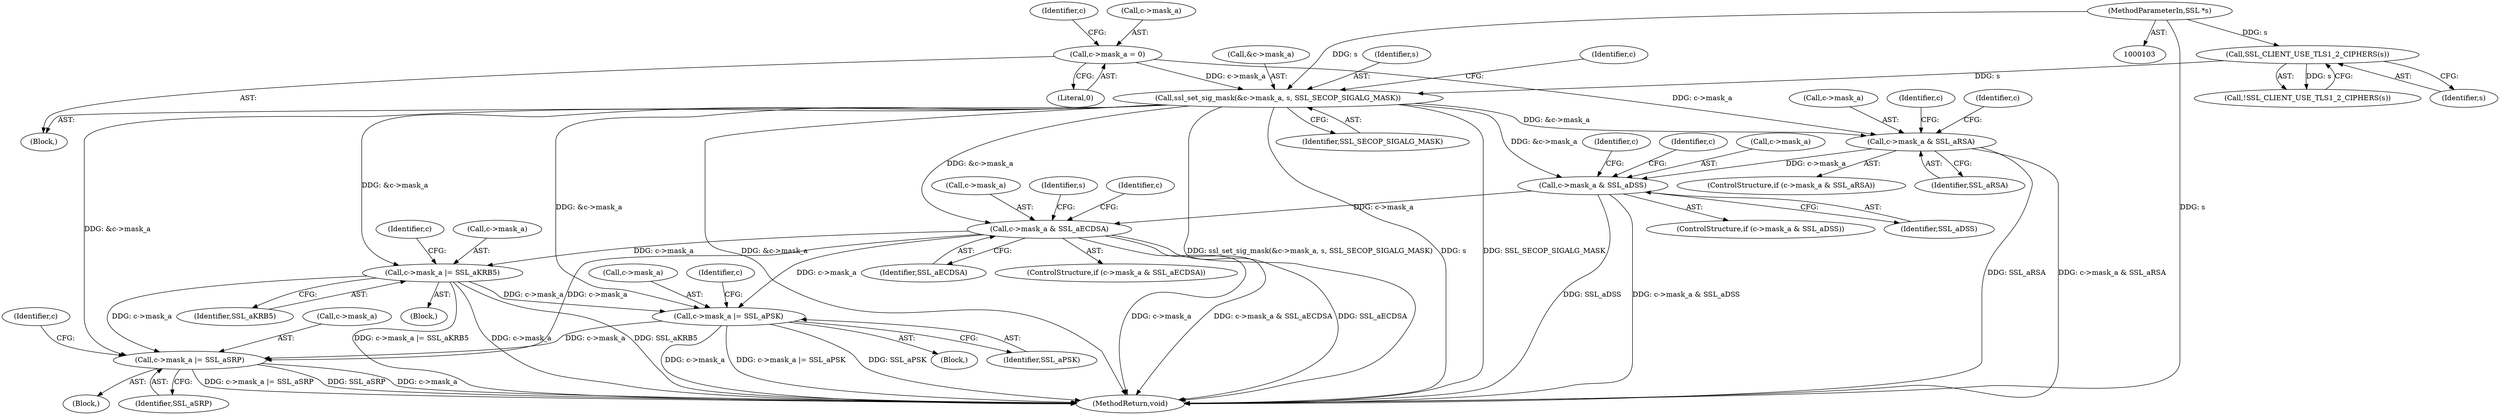 digraph "0_openssl_80bd7b41b30af6ee96f519e629463583318de3b0@pointer" {
"1000222" [label="(Call,c->mask_a |= SSL_aSRP)"];
"1000186" [label="(Call,c->mask_a |= SSL_aKRB5)"];
"1000169" [label="(Call,c->mask_a & SSL_aECDSA)"];
"1000158" [label="(Call,c->mask_a & SSL_aDSS)"];
"1000137" [label="(Call,ssl_set_sig_mask(&c->mask_a, s, SSL_SECOP_SIGALG_MASK))"];
"1000112" [label="(Call,c->mask_a = 0)"];
"1000124" [label="(Call,SSL_CLIENT_USE_TLS1_2_CIPHERS(s))"];
"1000104" [label="(MethodParameterIn,SSL *s)"];
"1000145" [label="(Call,c->mask_a & SSL_aRSA)"];
"1000202" [label="(Call,c->mask_a |= SSL_aPSK)"];
"1000137" [label="(Call,ssl_set_sig_mask(&c->mask_a, s, SSL_SECOP_SIGALG_MASK))"];
"1000124" [label="(Call,SSL_CLIENT_USE_TLS1_2_CIPHERS(s))"];
"1000171" [label="(Identifier,c)"];
"1000149" [label="(Identifier,SSL_aRSA)"];
"1000176" [label="(Identifier,c)"];
"1000201" [label="(Block,)"];
"1000162" [label="(Identifier,SSL_aDSS)"];
"1000147" [label="(Identifier,c)"];
"1000193" [label="(Identifier,c)"];
"1000202" [label="(Call,c->mask_a |= SSL_aPSK)"];
"1000146" [label="(Call,c->mask_a)"];
"1000160" [label="(Identifier,c)"];
"1000165" [label="(Identifier,c)"];
"1000229" [label="(Identifier,c)"];
"1000152" [label="(Identifier,c)"];
"1000119" [label="(Identifier,c)"];
"1000112" [label="(Call,c->mask_a = 0)"];
"1000157" [label="(ControlStructure,if (c->mask_a & SSL_aDSS))"];
"1000223" [label="(Call,c->mask_a)"];
"1000105" [label="(Block,)"];
"1000125" [label="(Identifier,s)"];
"1000159" [label="(Call,c->mask_a)"];
"1000170" [label="(Call,c->mask_a)"];
"1000186" [label="(Call,c->mask_a |= SSL_aKRB5)"];
"1000190" [label="(Identifier,SSL_aKRB5)"];
"1000143" [label="(Identifier,SSL_SECOP_SIGALG_MASK)"];
"1000104" [label="(MethodParameterIn,SSL *s)"];
"1000221" [label="(Block,)"];
"1000187" [label="(Call,c->mask_a)"];
"1000173" [label="(Identifier,SSL_aECDSA)"];
"1000183" [label="(Identifier,s)"];
"1000158" [label="(Call,c->mask_a & SSL_aDSS)"];
"1000222" [label="(Call,c->mask_a |= SSL_aSRP)"];
"1000138" [label="(Call,&c->mask_a)"];
"1000116" [label="(Literal,0)"];
"1000123" [label="(Call,!SSL_CLIENT_USE_TLS1_2_CIPHERS(s))"];
"1000113" [label="(Call,c->mask_a)"];
"1000226" [label="(Identifier,SSL_aSRP)"];
"1000237" [label="(MethodReturn,void)"];
"1000209" [label="(Identifier,c)"];
"1000169" [label="(Call,c->mask_a & SSL_aECDSA)"];
"1000145" [label="(Call,c->mask_a & SSL_aRSA)"];
"1000206" [label="(Identifier,SSL_aPSK)"];
"1000142" [label="(Identifier,s)"];
"1000203" [label="(Call,c->mask_a)"];
"1000168" [label="(ControlStructure,if (c->mask_a & SSL_aECDSA))"];
"1000185" [label="(Block,)"];
"1000144" [label="(ControlStructure,if (c->mask_a & SSL_aRSA))"];
"1000222" -> "1000221"  [label="AST: "];
"1000222" -> "1000226"  [label="CFG: "];
"1000223" -> "1000222"  [label="AST: "];
"1000226" -> "1000222"  [label="AST: "];
"1000229" -> "1000222"  [label="CFG: "];
"1000222" -> "1000237"  [label="DDG: SSL_aSRP"];
"1000222" -> "1000237"  [label="DDG: c->mask_a"];
"1000222" -> "1000237"  [label="DDG: c->mask_a |= SSL_aSRP"];
"1000186" -> "1000222"  [label="DDG: c->mask_a"];
"1000202" -> "1000222"  [label="DDG: c->mask_a"];
"1000169" -> "1000222"  [label="DDG: c->mask_a"];
"1000137" -> "1000222"  [label="DDG: &c->mask_a"];
"1000186" -> "1000185"  [label="AST: "];
"1000186" -> "1000190"  [label="CFG: "];
"1000187" -> "1000186"  [label="AST: "];
"1000190" -> "1000186"  [label="AST: "];
"1000193" -> "1000186"  [label="CFG: "];
"1000186" -> "1000237"  [label="DDG: c->mask_a |= SSL_aKRB5"];
"1000186" -> "1000237"  [label="DDG: c->mask_a"];
"1000186" -> "1000237"  [label="DDG: SSL_aKRB5"];
"1000169" -> "1000186"  [label="DDG: c->mask_a"];
"1000137" -> "1000186"  [label="DDG: &c->mask_a"];
"1000186" -> "1000202"  [label="DDG: c->mask_a"];
"1000169" -> "1000168"  [label="AST: "];
"1000169" -> "1000173"  [label="CFG: "];
"1000170" -> "1000169"  [label="AST: "];
"1000173" -> "1000169"  [label="AST: "];
"1000176" -> "1000169"  [label="CFG: "];
"1000183" -> "1000169"  [label="CFG: "];
"1000169" -> "1000237"  [label="DDG: c->mask_a & SSL_aECDSA"];
"1000169" -> "1000237"  [label="DDG: SSL_aECDSA"];
"1000169" -> "1000237"  [label="DDG: c->mask_a"];
"1000158" -> "1000169"  [label="DDG: c->mask_a"];
"1000137" -> "1000169"  [label="DDG: &c->mask_a"];
"1000169" -> "1000202"  [label="DDG: c->mask_a"];
"1000158" -> "1000157"  [label="AST: "];
"1000158" -> "1000162"  [label="CFG: "];
"1000159" -> "1000158"  [label="AST: "];
"1000162" -> "1000158"  [label="AST: "];
"1000165" -> "1000158"  [label="CFG: "];
"1000171" -> "1000158"  [label="CFG: "];
"1000158" -> "1000237"  [label="DDG: c->mask_a & SSL_aDSS"];
"1000158" -> "1000237"  [label="DDG: SSL_aDSS"];
"1000137" -> "1000158"  [label="DDG: &c->mask_a"];
"1000145" -> "1000158"  [label="DDG: c->mask_a"];
"1000137" -> "1000105"  [label="AST: "];
"1000137" -> "1000143"  [label="CFG: "];
"1000138" -> "1000137"  [label="AST: "];
"1000142" -> "1000137"  [label="AST: "];
"1000143" -> "1000137"  [label="AST: "];
"1000147" -> "1000137"  [label="CFG: "];
"1000137" -> "1000237"  [label="DDG: s"];
"1000137" -> "1000237"  [label="DDG: SSL_SECOP_SIGALG_MASK"];
"1000137" -> "1000237"  [label="DDG: &c->mask_a"];
"1000137" -> "1000237"  [label="DDG: ssl_set_sig_mask(&c->mask_a, s, SSL_SECOP_SIGALG_MASK)"];
"1000112" -> "1000137"  [label="DDG: c->mask_a"];
"1000124" -> "1000137"  [label="DDG: s"];
"1000104" -> "1000137"  [label="DDG: s"];
"1000137" -> "1000145"  [label="DDG: &c->mask_a"];
"1000137" -> "1000202"  [label="DDG: &c->mask_a"];
"1000112" -> "1000105"  [label="AST: "];
"1000112" -> "1000116"  [label="CFG: "];
"1000113" -> "1000112"  [label="AST: "];
"1000116" -> "1000112"  [label="AST: "];
"1000119" -> "1000112"  [label="CFG: "];
"1000112" -> "1000145"  [label="DDG: c->mask_a"];
"1000124" -> "1000123"  [label="AST: "];
"1000124" -> "1000125"  [label="CFG: "];
"1000125" -> "1000124"  [label="AST: "];
"1000123" -> "1000124"  [label="CFG: "];
"1000124" -> "1000123"  [label="DDG: s"];
"1000104" -> "1000124"  [label="DDG: s"];
"1000104" -> "1000103"  [label="AST: "];
"1000104" -> "1000237"  [label="DDG: s"];
"1000145" -> "1000144"  [label="AST: "];
"1000145" -> "1000149"  [label="CFG: "];
"1000146" -> "1000145"  [label="AST: "];
"1000149" -> "1000145"  [label="AST: "];
"1000152" -> "1000145"  [label="CFG: "];
"1000160" -> "1000145"  [label="CFG: "];
"1000145" -> "1000237"  [label="DDG: SSL_aRSA"];
"1000145" -> "1000237"  [label="DDG: c->mask_a & SSL_aRSA"];
"1000202" -> "1000201"  [label="AST: "];
"1000202" -> "1000206"  [label="CFG: "];
"1000203" -> "1000202"  [label="AST: "];
"1000206" -> "1000202"  [label="AST: "];
"1000209" -> "1000202"  [label="CFG: "];
"1000202" -> "1000237"  [label="DDG: SSL_aPSK"];
"1000202" -> "1000237"  [label="DDG: c->mask_a"];
"1000202" -> "1000237"  [label="DDG: c->mask_a |= SSL_aPSK"];
}
